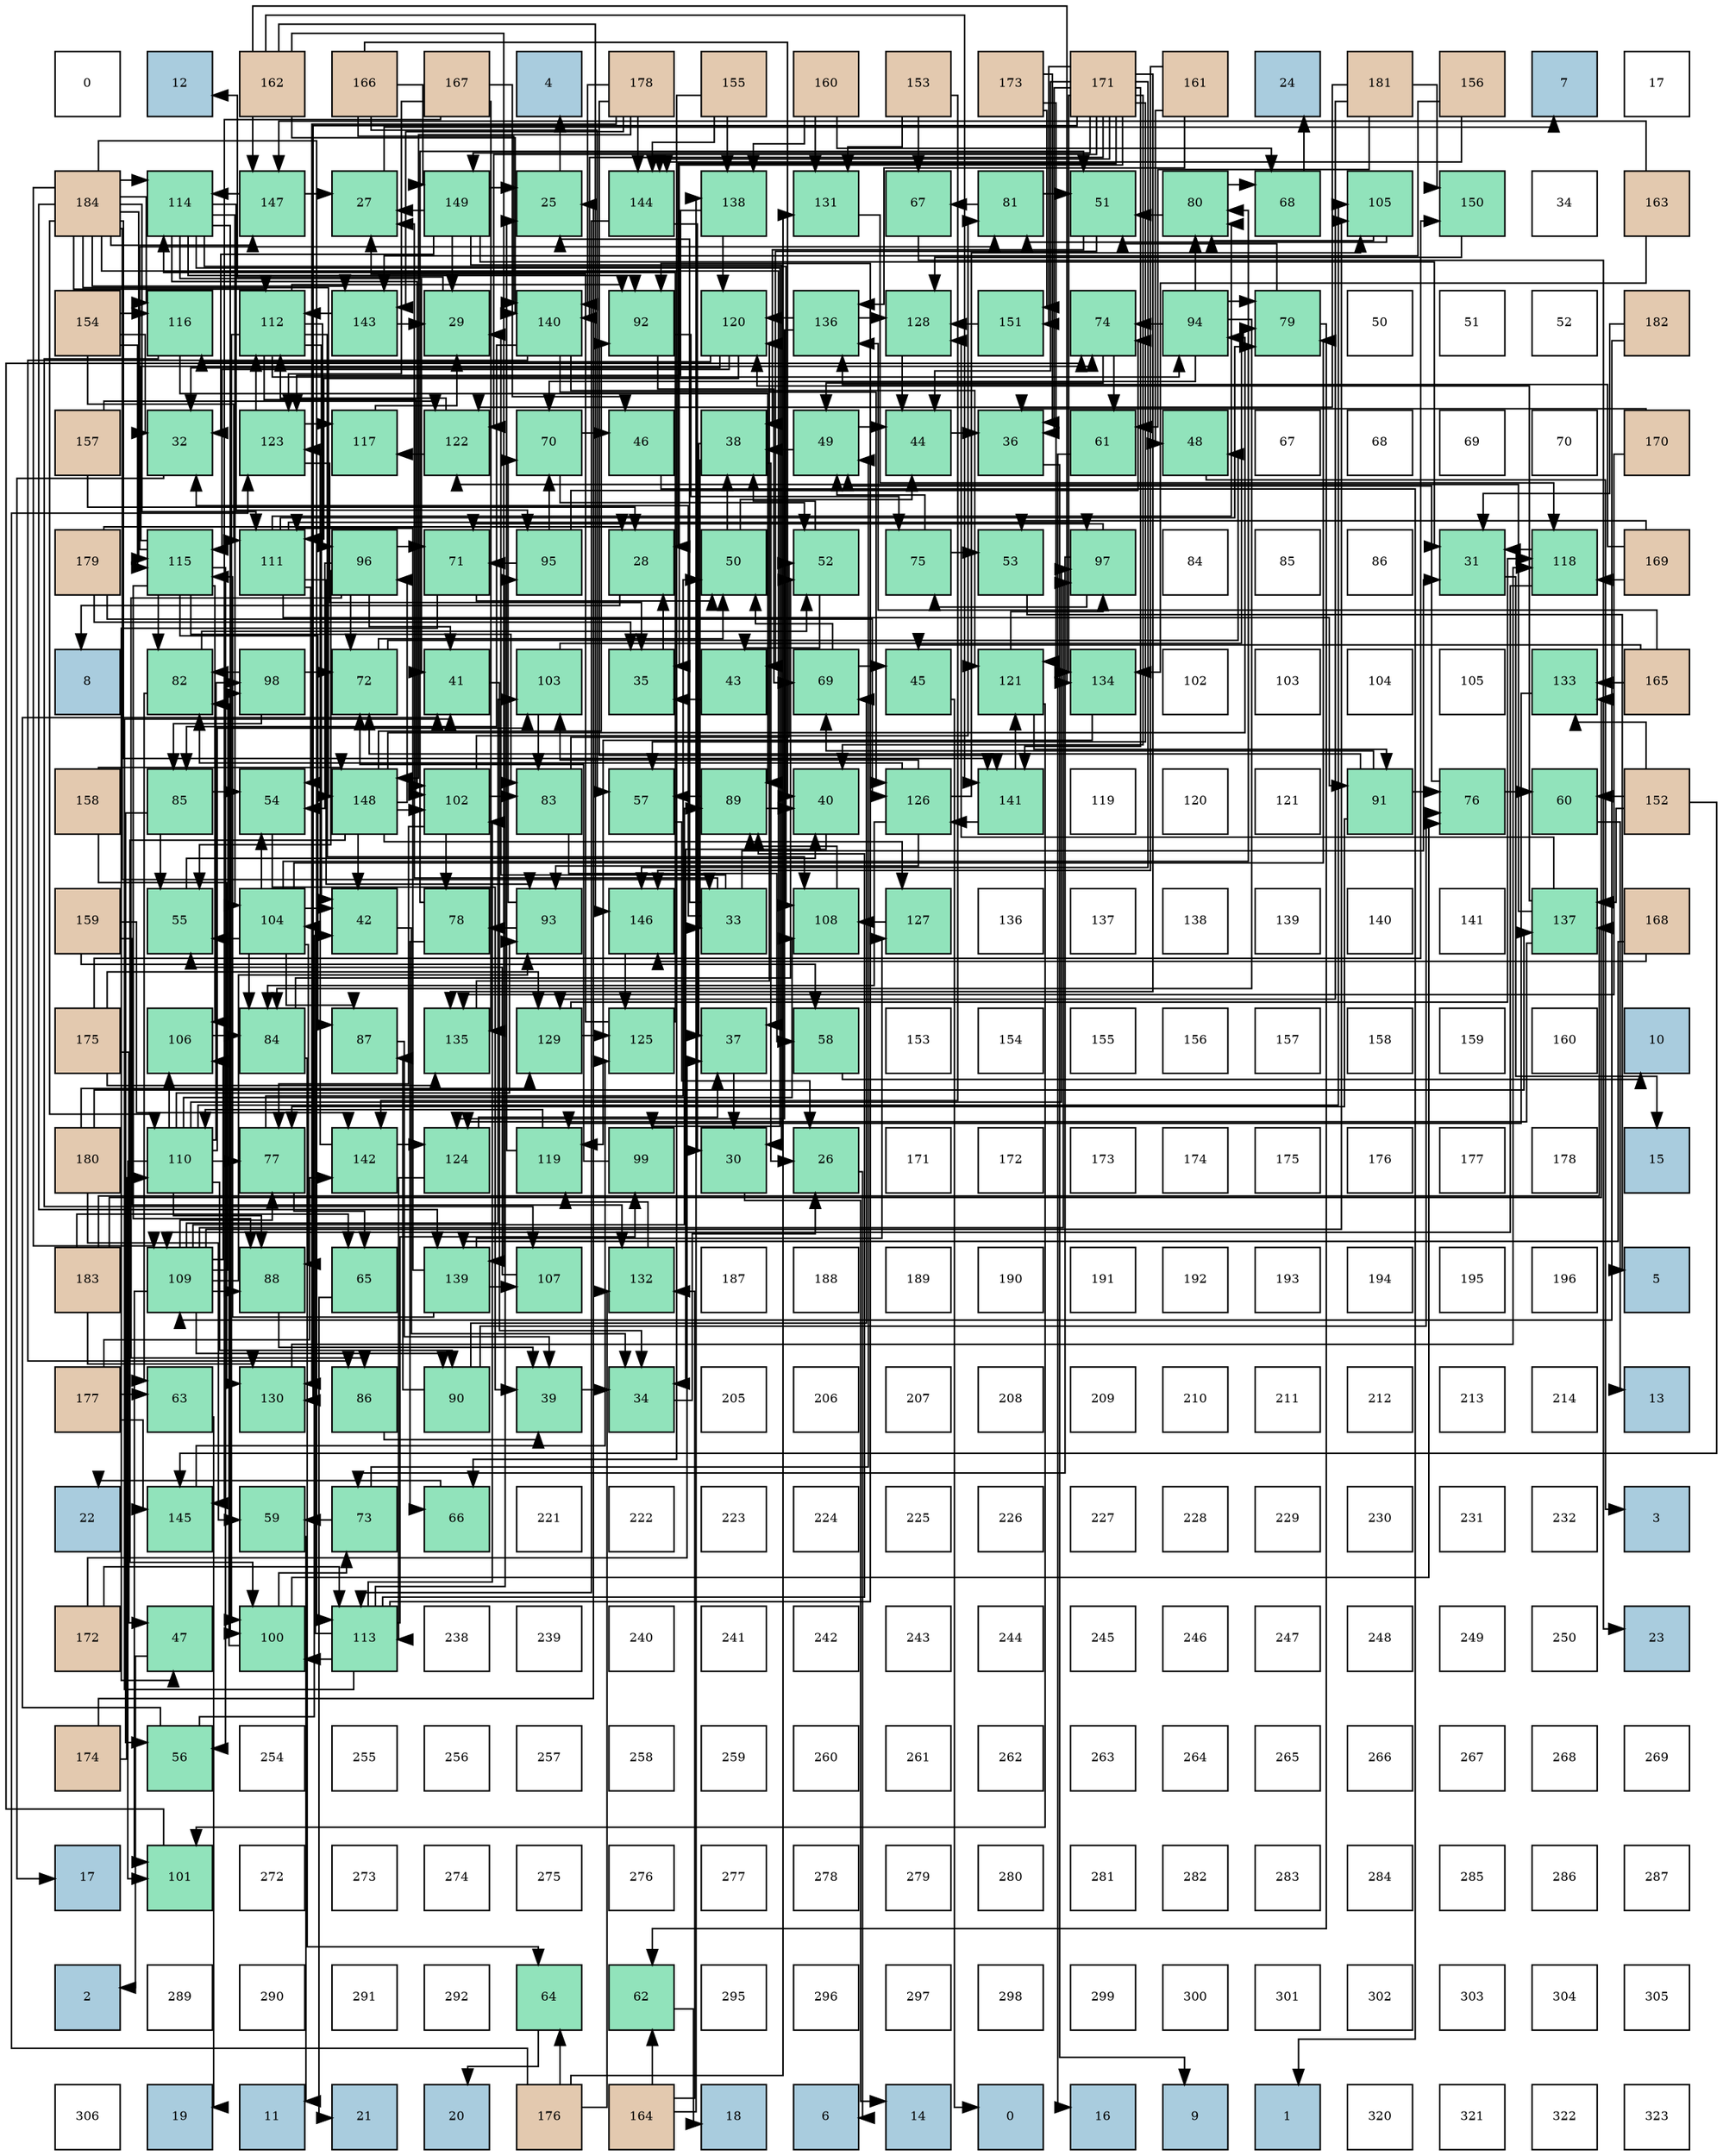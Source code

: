 digraph layout{
 rankdir=TB;
 splines=ortho;
 node [style=filled shape=square fixedsize=true width=0.6];
0[label="0", fontsize=8, fillcolor="#ffffff"];
1[label="12", fontsize=8, fillcolor="#a9ccde"];
2[label="162", fontsize=8, fillcolor="#e3c9af"];
3[label="166", fontsize=8, fillcolor="#e3c9af"];
4[label="167", fontsize=8, fillcolor="#e3c9af"];
5[label="4", fontsize=8, fillcolor="#a9ccde"];
6[label="178", fontsize=8, fillcolor="#e3c9af"];
7[label="155", fontsize=8, fillcolor="#e3c9af"];
8[label="160", fontsize=8, fillcolor="#e3c9af"];
9[label="153", fontsize=8, fillcolor="#e3c9af"];
10[label="173", fontsize=8, fillcolor="#e3c9af"];
11[label="171", fontsize=8, fillcolor="#e3c9af"];
12[label="161", fontsize=8, fillcolor="#e3c9af"];
13[label="24", fontsize=8, fillcolor="#a9ccde"];
14[label="181", fontsize=8, fillcolor="#e3c9af"];
15[label="156", fontsize=8, fillcolor="#e3c9af"];
16[label="7", fontsize=8, fillcolor="#a9ccde"];
17[label="17", fontsize=8, fillcolor="#ffffff"];
18[label="184", fontsize=8, fillcolor="#e3c9af"];
19[label="114", fontsize=8, fillcolor="#91e3bb"];
20[label="147", fontsize=8, fillcolor="#91e3bb"];
21[label="27", fontsize=8, fillcolor="#91e3bb"];
22[label="149", fontsize=8, fillcolor="#91e3bb"];
23[label="25", fontsize=8, fillcolor="#91e3bb"];
24[label="144", fontsize=8, fillcolor="#91e3bb"];
25[label="138", fontsize=8, fillcolor="#91e3bb"];
26[label="131", fontsize=8, fillcolor="#91e3bb"];
27[label="67", fontsize=8, fillcolor="#91e3bb"];
28[label="81", fontsize=8, fillcolor="#91e3bb"];
29[label="51", fontsize=8, fillcolor="#91e3bb"];
30[label="80", fontsize=8, fillcolor="#91e3bb"];
31[label="68", fontsize=8, fillcolor="#91e3bb"];
32[label="105", fontsize=8, fillcolor="#91e3bb"];
33[label="150", fontsize=8, fillcolor="#91e3bb"];
34[label="34", fontsize=8, fillcolor="#ffffff"];
35[label="163", fontsize=8, fillcolor="#e3c9af"];
36[label="154", fontsize=8, fillcolor="#e3c9af"];
37[label="116", fontsize=8, fillcolor="#91e3bb"];
38[label="112", fontsize=8, fillcolor="#91e3bb"];
39[label="143", fontsize=8, fillcolor="#91e3bb"];
40[label="29", fontsize=8, fillcolor="#91e3bb"];
41[label="140", fontsize=8, fillcolor="#91e3bb"];
42[label="92", fontsize=8, fillcolor="#91e3bb"];
43[label="120", fontsize=8, fillcolor="#91e3bb"];
44[label="136", fontsize=8, fillcolor="#91e3bb"];
45[label="128", fontsize=8, fillcolor="#91e3bb"];
46[label="151", fontsize=8, fillcolor="#91e3bb"];
47[label="74", fontsize=8, fillcolor="#91e3bb"];
48[label="94", fontsize=8, fillcolor="#91e3bb"];
49[label="79", fontsize=8, fillcolor="#91e3bb"];
50[label="50", fontsize=8, fillcolor="#ffffff"];
51[label="51", fontsize=8, fillcolor="#ffffff"];
52[label="52", fontsize=8, fillcolor="#ffffff"];
53[label="182", fontsize=8, fillcolor="#e3c9af"];
54[label="157", fontsize=8, fillcolor="#e3c9af"];
55[label="32", fontsize=8, fillcolor="#91e3bb"];
56[label="123", fontsize=8, fillcolor="#91e3bb"];
57[label="117", fontsize=8, fillcolor="#91e3bb"];
58[label="122", fontsize=8, fillcolor="#91e3bb"];
59[label="70", fontsize=8, fillcolor="#91e3bb"];
60[label="46", fontsize=8, fillcolor="#91e3bb"];
61[label="38", fontsize=8, fillcolor="#91e3bb"];
62[label="49", fontsize=8, fillcolor="#91e3bb"];
63[label="44", fontsize=8, fillcolor="#91e3bb"];
64[label="36", fontsize=8, fillcolor="#91e3bb"];
65[label="61", fontsize=8, fillcolor="#91e3bb"];
66[label="48", fontsize=8, fillcolor="#91e3bb"];
67[label="67", fontsize=8, fillcolor="#ffffff"];
68[label="68", fontsize=8, fillcolor="#ffffff"];
69[label="69", fontsize=8, fillcolor="#ffffff"];
70[label="70", fontsize=8, fillcolor="#ffffff"];
71[label="170", fontsize=8, fillcolor="#e3c9af"];
72[label="179", fontsize=8, fillcolor="#e3c9af"];
73[label="115", fontsize=8, fillcolor="#91e3bb"];
74[label="111", fontsize=8, fillcolor="#91e3bb"];
75[label="96", fontsize=8, fillcolor="#91e3bb"];
76[label="71", fontsize=8, fillcolor="#91e3bb"];
77[label="95", fontsize=8, fillcolor="#91e3bb"];
78[label="28", fontsize=8, fillcolor="#91e3bb"];
79[label="50", fontsize=8, fillcolor="#91e3bb"];
80[label="52", fontsize=8, fillcolor="#91e3bb"];
81[label="75", fontsize=8, fillcolor="#91e3bb"];
82[label="53", fontsize=8, fillcolor="#91e3bb"];
83[label="97", fontsize=8, fillcolor="#91e3bb"];
84[label="84", fontsize=8, fillcolor="#ffffff"];
85[label="85", fontsize=8, fillcolor="#ffffff"];
86[label="86", fontsize=8, fillcolor="#ffffff"];
87[label="31", fontsize=8, fillcolor="#91e3bb"];
88[label="118", fontsize=8, fillcolor="#91e3bb"];
89[label="169", fontsize=8, fillcolor="#e3c9af"];
90[label="8", fontsize=8, fillcolor="#a9ccde"];
91[label="82", fontsize=8, fillcolor="#91e3bb"];
92[label="98", fontsize=8, fillcolor="#91e3bb"];
93[label="72", fontsize=8, fillcolor="#91e3bb"];
94[label="41", fontsize=8, fillcolor="#91e3bb"];
95[label="103", fontsize=8, fillcolor="#91e3bb"];
96[label="35", fontsize=8, fillcolor="#91e3bb"];
97[label="43", fontsize=8, fillcolor="#91e3bb"];
98[label="69", fontsize=8, fillcolor="#91e3bb"];
99[label="45", fontsize=8, fillcolor="#91e3bb"];
100[label="121", fontsize=8, fillcolor="#91e3bb"];
101[label="134", fontsize=8, fillcolor="#91e3bb"];
102[label="102", fontsize=8, fillcolor="#ffffff"];
103[label="103", fontsize=8, fillcolor="#ffffff"];
104[label="104", fontsize=8, fillcolor="#ffffff"];
105[label="105", fontsize=8, fillcolor="#ffffff"];
106[label="133", fontsize=8, fillcolor="#91e3bb"];
107[label="165", fontsize=8, fillcolor="#e3c9af"];
108[label="158", fontsize=8, fillcolor="#e3c9af"];
109[label="85", fontsize=8, fillcolor="#91e3bb"];
110[label="54", fontsize=8, fillcolor="#91e3bb"];
111[label="148", fontsize=8, fillcolor="#91e3bb"];
112[label="102", fontsize=8, fillcolor="#91e3bb"];
113[label="83", fontsize=8, fillcolor="#91e3bb"];
114[label="57", fontsize=8, fillcolor="#91e3bb"];
115[label="89", fontsize=8, fillcolor="#91e3bb"];
116[label="40", fontsize=8, fillcolor="#91e3bb"];
117[label="126", fontsize=8, fillcolor="#91e3bb"];
118[label="141", fontsize=8, fillcolor="#91e3bb"];
119[label="119", fontsize=8, fillcolor="#ffffff"];
120[label="120", fontsize=8, fillcolor="#ffffff"];
121[label="121", fontsize=8, fillcolor="#ffffff"];
122[label="91", fontsize=8, fillcolor="#91e3bb"];
123[label="76", fontsize=8, fillcolor="#91e3bb"];
124[label="60", fontsize=8, fillcolor="#91e3bb"];
125[label="152", fontsize=8, fillcolor="#e3c9af"];
126[label="159", fontsize=8, fillcolor="#e3c9af"];
127[label="55", fontsize=8, fillcolor="#91e3bb"];
128[label="104", fontsize=8, fillcolor="#91e3bb"];
129[label="42", fontsize=8, fillcolor="#91e3bb"];
130[label="78", fontsize=8, fillcolor="#91e3bb"];
131[label="93", fontsize=8, fillcolor="#91e3bb"];
132[label="146", fontsize=8, fillcolor="#91e3bb"];
133[label="33", fontsize=8, fillcolor="#91e3bb"];
134[label="108", fontsize=8, fillcolor="#91e3bb"];
135[label="127", fontsize=8, fillcolor="#91e3bb"];
136[label="136", fontsize=8, fillcolor="#ffffff"];
137[label="137", fontsize=8, fillcolor="#ffffff"];
138[label="138", fontsize=8, fillcolor="#ffffff"];
139[label="139", fontsize=8, fillcolor="#ffffff"];
140[label="140", fontsize=8, fillcolor="#ffffff"];
141[label="141", fontsize=8, fillcolor="#ffffff"];
142[label="137", fontsize=8, fillcolor="#91e3bb"];
143[label="168", fontsize=8, fillcolor="#e3c9af"];
144[label="175", fontsize=8, fillcolor="#e3c9af"];
145[label="106", fontsize=8, fillcolor="#91e3bb"];
146[label="84", fontsize=8, fillcolor="#91e3bb"];
147[label="87", fontsize=8, fillcolor="#91e3bb"];
148[label="135", fontsize=8, fillcolor="#91e3bb"];
149[label="129", fontsize=8, fillcolor="#91e3bb"];
150[label="125", fontsize=8, fillcolor="#91e3bb"];
151[label="37", fontsize=8, fillcolor="#91e3bb"];
152[label="58", fontsize=8, fillcolor="#91e3bb"];
153[label="153", fontsize=8, fillcolor="#ffffff"];
154[label="154", fontsize=8, fillcolor="#ffffff"];
155[label="155", fontsize=8, fillcolor="#ffffff"];
156[label="156", fontsize=8, fillcolor="#ffffff"];
157[label="157", fontsize=8, fillcolor="#ffffff"];
158[label="158", fontsize=8, fillcolor="#ffffff"];
159[label="159", fontsize=8, fillcolor="#ffffff"];
160[label="160", fontsize=8, fillcolor="#ffffff"];
161[label="10", fontsize=8, fillcolor="#a9ccde"];
162[label="180", fontsize=8, fillcolor="#e3c9af"];
163[label="110", fontsize=8, fillcolor="#91e3bb"];
164[label="77", fontsize=8, fillcolor="#91e3bb"];
165[label="142", fontsize=8, fillcolor="#91e3bb"];
166[label="124", fontsize=8, fillcolor="#91e3bb"];
167[label="119", fontsize=8, fillcolor="#91e3bb"];
168[label="99", fontsize=8, fillcolor="#91e3bb"];
169[label="30", fontsize=8, fillcolor="#91e3bb"];
170[label="26", fontsize=8, fillcolor="#91e3bb"];
171[label="171", fontsize=8, fillcolor="#ffffff"];
172[label="172", fontsize=8, fillcolor="#ffffff"];
173[label="173", fontsize=8, fillcolor="#ffffff"];
174[label="174", fontsize=8, fillcolor="#ffffff"];
175[label="175", fontsize=8, fillcolor="#ffffff"];
176[label="176", fontsize=8, fillcolor="#ffffff"];
177[label="177", fontsize=8, fillcolor="#ffffff"];
178[label="178", fontsize=8, fillcolor="#ffffff"];
179[label="15", fontsize=8, fillcolor="#a9ccde"];
180[label="183", fontsize=8, fillcolor="#e3c9af"];
181[label="109", fontsize=8, fillcolor="#91e3bb"];
182[label="88", fontsize=8, fillcolor="#91e3bb"];
183[label="65", fontsize=8, fillcolor="#91e3bb"];
184[label="139", fontsize=8, fillcolor="#91e3bb"];
185[label="107", fontsize=8, fillcolor="#91e3bb"];
186[label="132", fontsize=8, fillcolor="#91e3bb"];
187[label="187", fontsize=8, fillcolor="#ffffff"];
188[label="188", fontsize=8, fillcolor="#ffffff"];
189[label="189", fontsize=8, fillcolor="#ffffff"];
190[label="190", fontsize=8, fillcolor="#ffffff"];
191[label="191", fontsize=8, fillcolor="#ffffff"];
192[label="192", fontsize=8, fillcolor="#ffffff"];
193[label="193", fontsize=8, fillcolor="#ffffff"];
194[label="194", fontsize=8, fillcolor="#ffffff"];
195[label="195", fontsize=8, fillcolor="#ffffff"];
196[label="196", fontsize=8, fillcolor="#ffffff"];
197[label="5", fontsize=8, fillcolor="#a9ccde"];
198[label="177", fontsize=8, fillcolor="#e3c9af"];
199[label="63", fontsize=8, fillcolor="#91e3bb"];
200[label="130", fontsize=8, fillcolor="#91e3bb"];
201[label="86", fontsize=8, fillcolor="#91e3bb"];
202[label="90", fontsize=8, fillcolor="#91e3bb"];
203[label="39", fontsize=8, fillcolor="#91e3bb"];
204[label="34", fontsize=8, fillcolor="#91e3bb"];
205[label="205", fontsize=8, fillcolor="#ffffff"];
206[label="206", fontsize=8, fillcolor="#ffffff"];
207[label="207", fontsize=8, fillcolor="#ffffff"];
208[label="208", fontsize=8, fillcolor="#ffffff"];
209[label="209", fontsize=8, fillcolor="#ffffff"];
210[label="210", fontsize=8, fillcolor="#ffffff"];
211[label="211", fontsize=8, fillcolor="#ffffff"];
212[label="212", fontsize=8, fillcolor="#ffffff"];
213[label="213", fontsize=8, fillcolor="#ffffff"];
214[label="214", fontsize=8, fillcolor="#ffffff"];
215[label="13", fontsize=8, fillcolor="#a9ccde"];
216[label="22", fontsize=8, fillcolor="#a9ccde"];
217[label="145", fontsize=8, fillcolor="#91e3bb"];
218[label="59", fontsize=8, fillcolor="#91e3bb"];
219[label="73", fontsize=8, fillcolor="#91e3bb"];
220[label="66", fontsize=8, fillcolor="#91e3bb"];
221[label="221", fontsize=8, fillcolor="#ffffff"];
222[label="222", fontsize=8, fillcolor="#ffffff"];
223[label="223", fontsize=8, fillcolor="#ffffff"];
224[label="224", fontsize=8, fillcolor="#ffffff"];
225[label="225", fontsize=8, fillcolor="#ffffff"];
226[label="226", fontsize=8, fillcolor="#ffffff"];
227[label="227", fontsize=8, fillcolor="#ffffff"];
228[label="228", fontsize=8, fillcolor="#ffffff"];
229[label="229", fontsize=8, fillcolor="#ffffff"];
230[label="230", fontsize=8, fillcolor="#ffffff"];
231[label="231", fontsize=8, fillcolor="#ffffff"];
232[label="232", fontsize=8, fillcolor="#ffffff"];
233[label="3", fontsize=8, fillcolor="#a9ccde"];
234[label="172", fontsize=8, fillcolor="#e3c9af"];
235[label="47", fontsize=8, fillcolor="#91e3bb"];
236[label="100", fontsize=8, fillcolor="#91e3bb"];
237[label="113", fontsize=8, fillcolor="#91e3bb"];
238[label="238", fontsize=8, fillcolor="#ffffff"];
239[label="239", fontsize=8, fillcolor="#ffffff"];
240[label="240", fontsize=8, fillcolor="#ffffff"];
241[label="241", fontsize=8, fillcolor="#ffffff"];
242[label="242", fontsize=8, fillcolor="#ffffff"];
243[label="243", fontsize=8, fillcolor="#ffffff"];
244[label="244", fontsize=8, fillcolor="#ffffff"];
245[label="245", fontsize=8, fillcolor="#ffffff"];
246[label="246", fontsize=8, fillcolor="#ffffff"];
247[label="247", fontsize=8, fillcolor="#ffffff"];
248[label="248", fontsize=8, fillcolor="#ffffff"];
249[label="249", fontsize=8, fillcolor="#ffffff"];
250[label="250", fontsize=8, fillcolor="#ffffff"];
251[label="23", fontsize=8, fillcolor="#a9ccde"];
252[label="174", fontsize=8, fillcolor="#e3c9af"];
253[label="56", fontsize=8, fillcolor="#91e3bb"];
254[label="254", fontsize=8, fillcolor="#ffffff"];
255[label="255", fontsize=8, fillcolor="#ffffff"];
256[label="256", fontsize=8, fillcolor="#ffffff"];
257[label="257", fontsize=8, fillcolor="#ffffff"];
258[label="258", fontsize=8, fillcolor="#ffffff"];
259[label="259", fontsize=8, fillcolor="#ffffff"];
260[label="260", fontsize=8, fillcolor="#ffffff"];
261[label="261", fontsize=8, fillcolor="#ffffff"];
262[label="262", fontsize=8, fillcolor="#ffffff"];
263[label="263", fontsize=8, fillcolor="#ffffff"];
264[label="264", fontsize=8, fillcolor="#ffffff"];
265[label="265", fontsize=8, fillcolor="#ffffff"];
266[label="266", fontsize=8, fillcolor="#ffffff"];
267[label="267", fontsize=8, fillcolor="#ffffff"];
268[label="268", fontsize=8, fillcolor="#ffffff"];
269[label="269", fontsize=8, fillcolor="#ffffff"];
270[label="17", fontsize=8, fillcolor="#a9ccde"];
271[label="101", fontsize=8, fillcolor="#91e3bb"];
272[label="272", fontsize=8, fillcolor="#ffffff"];
273[label="273", fontsize=8, fillcolor="#ffffff"];
274[label="274", fontsize=8, fillcolor="#ffffff"];
275[label="275", fontsize=8, fillcolor="#ffffff"];
276[label="276", fontsize=8, fillcolor="#ffffff"];
277[label="277", fontsize=8, fillcolor="#ffffff"];
278[label="278", fontsize=8, fillcolor="#ffffff"];
279[label="279", fontsize=8, fillcolor="#ffffff"];
280[label="280", fontsize=8, fillcolor="#ffffff"];
281[label="281", fontsize=8, fillcolor="#ffffff"];
282[label="282", fontsize=8, fillcolor="#ffffff"];
283[label="283", fontsize=8, fillcolor="#ffffff"];
284[label="284", fontsize=8, fillcolor="#ffffff"];
285[label="285", fontsize=8, fillcolor="#ffffff"];
286[label="286", fontsize=8, fillcolor="#ffffff"];
287[label="287", fontsize=8, fillcolor="#ffffff"];
288[label="2", fontsize=8, fillcolor="#a9ccde"];
289[label="289", fontsize=8, fillcolor="#ffffff"];
290[label="290", fontsize=8, fillcolor="#ffffff"];
291[label="291", fontsize=8, fillcolor="#ffffff"];
292[label="292", fontsize=8, fillcolor="#ffffff"];
293[label="64", fontsize=8, fillcolor="#91e3bb"];
294[label="62", fontsize=8, fillcolor="#91e3bb"];
295[label="295", fontsize=8, fillcolor="#ffffff"];
296[label="296", fontsize=8, fillcolor="#ffffff"];
297[label="297", fontsize=8, fillcolor="#ffffff"];
298[label="298", fontsize=8, fillcolor="#ffffff"];
299[label="299", fontsize=8, fillcolor="#ffffff"];
300[label="300", fontsize=8, fillcolor="#ffffff"];
301[label="301", fontsize=8, fillcolor="#ffffff"];
302[label="302", fontsize=8, fillcolor="#ffffff"];
303[label="303", fontsize=8, fillcolor="#ffffff"];
304[label="304", fontsize=8, fillcolor="#ffffff"];
305[label="305", fontsize=8, fillcolor="#ffffff"];
306[label="306", fontsize=8, fillcolor="#ffffff"];
307[label="19", fontsize=8, fillcolor="#a9ccde"];
308[label="11", fontsize=8, fillcolor="#a9ccde"];
309[label="21", fontsize=8, fillcolor="#a9ccde"];
310[label="20", fontsize=8, fillcolor="#a9ccde"];
311[label="176", fontsize=8, fillcolor="#e3c9af"];
312[label="164", fontsize=8, fillcolor="#e3c9af"];
313[label="18", fontsize=8, fillcolor="#a9ccde"];
314[label="6", fontsize=8, fillcolor="#a9ccde"];
315[label="14", fontsize=8, fillcolor="#a9ccde"];
316[label="0", fontsize=8, fillcolor="#a9ccde"];
317[label="16", fontsize=8, fillcolor="#a9ccde"];
318[label="9", fontsize=8, fillcolor="#a9ccde"];
319[label="1", fontsize=8, fillcolor="#a9ccde"];
320[label="320", fontsize=8, fillcolor="#ffffff"];
321[label="321", fontsize=8, fillcolor="#ffffff"];
322[label="322", fontsize=8, fillcolor="#ffffff"];
323[label="323", fontsize=8, fillcolor="#ffffff"];
edge [constraint=false, style=vis];23 -> 5;
170 -> 314;
21 -> 16;
78 -> 90;
40 -> 1;
169 -> 315;
87 -> 179;
55 -> 270;
133 -> 23;
133 -> 21;
133 -> 40;
133 -> 87;
133 -> 55;
204 -> 170;
96 -> 78;
64 -> 318;
151 -> 169;
61 -> 170;
61 -> 133;
61 -> 151;
203 -> 204;
116 -> 204;
94 -> 204;
129 -> 204;
97 -> 96;
63 -> 64;
99 -> 316;
60 -> 319;
235 -> 288;
66 -> 233;
62 -> 61;
62 -> 63;
79 -> 61;
79 -> 63;
29 -> 61;
29 -> 97;
80 -> 61;
80 -> 97;
82 -> 197;
110 -> 203;
127 -> 116;
253 -> 94;
253 -> 129;
114 -> 170;
152 -> 161;
218 -> 308;
124 -> 215;
65 -> 317;
294 -> 313;
199 -> 307;
293 -> 310;
183 -> 309;
220 -> 216;
27 -> 251;
31 -> 13;
98 -> 99;
98 -> 79;
59 -> 60;
59 -> 80;
76 -> 235;
76 -> 79;
93 -> 66;
93 -> 79;
219 -> 62;
219 -> 218;
47 -> 62;
47 -> 65;
81 -> 62;
81 -> 82;
123 -> 62;
123 -> 124;
164 -> 79;
164 -> 183;
130 -> 29;
130 -> 220;
49 -> 29;
49 -> 294;
30 -> 29;
30 -> 31;
28 -> 29;
28 -> 27;
91 -> 80;
91 -> 199;
113 -> 80;
113 -> 152;
146 -> 80;
146 -> 293;
109 -> 110;
109 -> 127;
109 -> 253;
201 -> 203;
147 -> 203;
182 -> 203;
115 -> 116;
115 -> 114;
202 -> 98;
202 -> 123;
202 -> 147;
122 -> 98;
122 -> 93;
122 -> 123;
122 -> 164;
42 -> 98;
42 -> 81;
131 -> 59;
131 -> 130;
48 -> 59;
48 -> 47;
48 -> 49;
48 -> 30;
48 -> 146;
77 -> 59;
77 -> 76;
77 -> 47;
75 -> 94;
75 -> 110;
75 -> 127;
75 -> 76;
75 -> 93;
75 -> 201;
83 -> 76;
83 -> 219;
83 -> 81;
92 -> 93;
92 -> 91;
92 -> 109;
168 -> 93;
236 -> 219;
236 -> 123;
236 -> 91;
271 -> 47;
112 -> 164;
112 -> 130;
112 -> 28;
112 -> 113;
95 -> 49;
95 -> 113;
128 -> 129;
128 -> 110;
128 -> 127;
128 -> 49;
128 -> 30;
128 -> 146;
128 -> 147;
128 -> 182;
32 -> 30;
32 -> 28;
145 -> 146;
185 -> 127;
134 -> 115;
181 -> 164;
181 -> 182;
181 -> 115;
181 -> 202;
181 -> 131;
181 -> 83;
181 -> 92;
181 -> 271;
181 -> 95;
181 -> 32;
181 -> 145;
163 -> 164;
163 -> 182;
163 -> 202;
163 -> 131;
163 -> 83;
163 -> 92;
163 -> 271;
163 -> 95;
163 -> 32;
163 -> 145;
163 -> 134;
74 -> 110;
74 -> 49;
74 -> 30;
74 -> 122;
74 -> 131;
74 -> 83;
38 -> 129;
38 -> 42;
38 -> 48;
38 -> 75;
38 -> 236;
38 -> 112;
38 -> 134;
237 -> 94;
237 -> 115;
237 -> 42;
237 -> 77;
237 -> 168;
237 -> 236;
237 -> 112;
237 -> 128;
19 -> 94;
19 -> 42;
19 -> 77;
19 -> 168;
19 -> 236;
19 -> 112;
19 -> 128;
19 -> 134;
73 -> 253;
73 -> 47;
73 -> 28;
73 -> 91;
73 -> 113;
73 -> 147;
73 -> 182;
73 -> 145;
37 -> 115;
37 -> 185;
57 -> 40;
88 -> 87;
88 -> 181;
167 -> 23;
167 -> 163;
43 -> 55;
43 -> 74;
43 -> 73;
43 -> 37;
100 -> 122;
100 -> 83;
100 -> 271;
58 -> 38;
58 -> 57;
56 -> 96;
56 -> 38;
56 -> 57;
166 -> 151;
166 -> 237;
150 -> 21;
150 -> 19;
117 -> 91;
117 -> 146;
117 -> 131;
117 -> 95;
117 -> 32;
135 -> 134;
45 -> 63;
149 -> 88;
149 -> 150;
200 -> 88;
26 -> 88;
186 -> 167;
106 -> 167;
101 -> 167;
148 -> 43;
44 -> 43;
44 -> 166;
44 -> 45;
142 -> 43;
142 -> 58;
142 -> 166;
142 -> 45;
25 -> 43;
25 -> 56;
184 -> 185;
184 -> 74;
184 -> 73;
184 -> 135;
41 -> 109;
41 -> 201;
41 -> 100;
41 -> 117;
118 -> 100;
118 -> 117;
165 -> 56;
165 -> 166;
39 -> 40;
39 -> 38;
24 -> 169;
24 -> 237;
217 -> 150;
132 -> 150;
20 -> 21;
20 -> 19;
111 -> 129;
111 -> 42;
111 -> 48;
111 -> 75;
111 -> 236;
111 -> 112;
111 -> 135;
22 -> 23;
22 -> 21;
22 -> 40;
22 -> 169;
22 -> 87;
22 -> 55;
33 -> 45;
46 -> 45;
125 -> 124;
125 -> 106;
125 -> 142;
125 -> 217;
9 -> 27;
9 -> 26;
9 -> 165;
36 -> 55;
36 -> 74;
36 -> 73;
36 -> 37;
7 -> 220;
7 -> 25;
7 -> 24;
15 -> 39;
15 -> 24;
54 -> 78;
54 -> 58;
108 -> 200;
108 -> 111;
126 -> 152;
126 -> 186;
126 -> 165;
8 -> 31;
8 -> 26;
8 -> 25;
12 -> 66;
12 -> 44;
12 -> 132;
2 -> 101;
2 -> 184;
2 -> 41;
2 -> 118;
2 -> 132;
2 -> 20;
35 -> 101;
35 -> 20;
312 -> 294;
312 -> 186;
312 -> 25;
107 -> 99;
107 -> 106;
107 -> 44;
3 -> 116;
3 -> 114;
3 -> 41;
3 -> 22;
4 -> 60;
4 -> 56;
4 -> 148;
4 -> 217;
143 -> 184;
143 -> 132;
89 -> 82;
89 -> 88;
89 -> 44;
71 -> 64;
71 -> 148;
11 -> 78;
11 -> 96;
11 -> 64;
11 -> 116;
11 -> 63;
11 -> 114;
11 -> 58;
11 -> 200;
11 -> 101;
11 -> 148;
11 -> 41;
11 -> 118;
11 -> 24;
11 -> 132;
11 -> 22;
11 -> 46;
234 -> 151;
234 -> 237;
10 -> 64;
10 -> 100;
10 -> 46;
252 -> 23;
252 -> 163;
144 -> 235;
144 -> 149;
144 -> 148;
144 -> 33;
311 -> 293;
311 -> 56;
311 -> 26;
311 -> 186;
198 -> 199;
198 -> 165;
198 -> 217;
6 -> 200;
6 -> 41;
6 -> 118;
6 -> 39;
6 -> 24;
6 -> 111;
72 -> 78;
72 -> 96;
72 -> 117;
162 -> 218;
162 -> 149;
162 -> 142;
14 -> 65;
14 -> 58;
14 -> 149;
14 -> 33;
53 -> 87;
53 -> 181;
180 -> 183;
180 -> 200;
180 -> 106;
180 -> 142;
18 -> 133;
18 -> 151;
18 -> 181;
18 -> 163;
18 -> 74;
18 -> 38;
18 -> 237;
18 -> 19;
18 -> 73;
18 -> 37;
18 -> 184;
18 -> 118;
18 -> 39;
18 -> 20;
18 -> 111;
edge [constraint=true, style=invis];
0 -> 18 -> 36 -> 54 -> 72 -> 90 -> 108 -> 126 -> 144 -> 162 -> 180 -> 198 -> 216 -> 234 -> 252 -> 270 -> 288 -> 306;
1 -> 19 -> 37 -> 55 -> 73 -> 91 -> 109 -> 127 -> 145 -> 163 -> 181 -> 199 -> 217 -> 235 -> 253 -> 271 -> 289 -> 307;
2 -> 20 -> 38 -> 56 -> 74 -> 92 -> 110 -> 128 -> 146 -> 164 -> 182 -> 200 -> 218 -> 236 -> 254 -> 272 -> 290 -> 308;
3 -> 21 -> 39 -> 57 -> 75 -> 93 -> 111 -> 129 -> 147 -> 165 -> 183 -> 201 -> 219 -> 237 -> 255 -> 273 -> 291 -> 309;
4 -> 22 -> 40 -> 58 -> 76 -> 94 -> 112 -> 130 -> 148 -> 166 -> 184 -> 202 -> 220 -> 238 -> 256 -> 274 -> 292 -> 310;
5 -> 23 -> 41 -> 59 -> 77 -> 95 -> 113 -> 131 -> 149 -> 167 -> 185 -> 203 -> 221 -> 239 -> 257 -> 275 -> 293 -> 311;
6 -> 24 -> 42 -> 60 -> 78 -> 96 -> 114 -> 132 -> 150 -> 168 -> 186 -> 204 -> 222 -> 240 -> 258 -> 276 -> 294 -> 312;
7 -> 25 -> 43 -> 61 -> 79 -> 97 -> 115 -> 133 -> 151 -> 169 -> 187 -> 205 -> 223 -> 241 -> 259 -> 277 -> 295 -> 313;
8 -> 26 -> 44 -> 62 -> 80 -> 98 -> 116 -> 134 -> 152 -> 170 -> 188 -> 206 -> 224 -> 242 -> 260 -> 278 -> 296 -> 314;
9 -> 27 -> 45 -> 63 -> 81 -> 99 -> 117 -> 135 -> 153 -> 171 -> 189 -> 207 -> 225 -> 243 -> 261 -> 279 -> 297 -> 315;
10 -> 28 -> 46 -> 64 -> 82 -> 100 -> 118 -> 136 -> 154 -> 172 -> 190 -> 208 -> 226 -> 244 -> 262 -> 280 -> 298 -> 316;
11 -> 29 -> 47 -> 65 -> 83 -> 101 -> 119 -> 137 -> 155 -> 173 -> 191 -> 209 -> 227 -> 245 -> 263 -> 281 -> 299 -> 317;
12 -> 30 -> 48 -> 66 -> 84 -> 102 -> 120 -> 138 -> 156 -> 174 -> 192 -> 210 -> 228 -> 246 -> 264 -> 282 -> 300 -> 318;
13 -> 31 -> 49 -> 67 -> 85 -> 103 -> 121 -> 139 -> 157 -> 175 -> 193 -> 211 -> 229 -> 247 -> 265 -> 283 -> 301 -> 319;
14 -> 32 -> 50 -> 68 -> 86 -> 104 -> 122 -> 140 -> 158 -> 176 -> 194 -> 212 -> 230 -> 248 -> 266 -> 284 -> 302 -> 320;
15 -> 33 -> 51 -> 69 -> 87 -> 105 -> 123 -> 141 -> 159 -> 177 -> 195 -> 213 -> 231 -> 249 -> 267 -> 285 -> 303 -> 321;
16 -> 34 -> 52 -> 70 -> 88 -> 106 -> 124 -> 142 -> 160 -> 178 -> 196 -> 214 -> 232 -> 250 -> 268 -> 286 -> 304 -> 322;
17 -> 35 -> 53 -> 71 -> 89 -> 107 -> 125 -> 143 -> 161 -> 179 -> 197 -> 215 -> 233 -> 251 -> 269 -> 287 -> 305 -> 323;
rank = same {0 -> 1 -> 2 -> 3 -> 4 -> 5 -> 6 -> 7 -> 8 -> 9 -> 10 -> 11 -> 12 -> 13 -> 14 -> 15 -> 16 -> 17};
rank = same {18 -> 19 -> 20 -> 21 -> 22 -> 23 -> 24 -> 25 -> 26 -> 27 -> 28 -> 29 -> 30 -> 31 -> 32 -> 33 -> 34 -> 35};
rank = same {36 -> 37 -> 38 -> 39 -> 40 -> 41 -> 42 -> 43 -> 44 -> 45 -> 46 -> 47 -> 48 -> 49 -> 50 -> 51 -> 52 -> 53};
rank = same {54 -> 55 -> 56 -> 57 -> 58 -> 59 -> 60 -> 61 -> 62 -> 63 -> 64 -> 65 -> 66 -> 67 -> 68 -> 69 -> 70 -> 71};
rank = same {72 -> 73 -> 74 -> 75 -> 76 -> 77 -> 78 -> 79 -> 80 -> 81 -> 82 -> 83 -> 84 -> 85 -> 86 -> 87 -> 88 -> 89};
rank = same {90 -> 91 -> 92 -> 93 -> 94 -> 95 -> 96 -> 97 -> 98 -> 99 -> 100 -> 101 -> 102 -> 103 -> 104 -> 105 -> 106 -> 107};
rank = same {108 -> 109 -> 110 -> 111 -> 112 -> 113 -> 114 -> 115 -> 116 -> 117 -> 118 -> 119 -> 120 -> 121 -> 122 -> 123 -> 124 -> 125};
rank = same {126 -> 127 -> 128 -> 129 -> 130 -> 131 -> 132 -> 133 -> 134 -> 135 -> 136 -> 137 -> 138 -> 139 -> 140 -> 141 -> 142 -> 143};
rank = same {144 -> 145 -> 146 -> 147 -> 148 -> 149 -> 150 -> 151 -> 152 -> 153 -> 154 -> 155 -> 156 -> 157 -> 158 -> 159 -> 160 -> 161};
rank = same {162 -> 163 -> 164 -> 165 -> 166 -> 167 -> 168 -> 169 -> 170 -> 171 -> 172 -> 173 -> 174 -> 175 -> 176 -> 177 -> 178 -> 179};
rank = same {180 -> 181 -> 182 -> 183 -> 184 -> 185 -> 186 -> 187 -> 188 -> 189 -> 190 -> 191 -> 192 -> 193 -> 194 -> 195 -> 196 -> 197};
rank = same {198 -> 199 -> 200 -> 201 -> 202 -> 203 -> 204 -> 205 -> 206 -> 207 -> 208 -> 209 -> 210 -> 211 -> 212 -> 213 -> 214 -> 215};
rank = same {216 -> 217 -> 218 -> 219 -> 220 -> 221 -> 222 -> 223 -> 224 -> 225 -> 226 -> 227 -> 228 -> 229 -> 230 -> 231 -> 232 -> 233};
rank = same {234 -> 235 -> 236 -> 237 -> 238 -> 239 -> 240 -> 241 -> 242 -> 243 -> 244 -> 245 -> 246 -> 247 -> 248 -> 249 -> 250 -> 251};
rank = same {252 -> 253 -> 254 -> 255 -> 256 -> 257 -> 258 -> 259 -> 260 -> 261 -> 262 -> 263 -> 264 -> 265 -> 266 -> 267 -> 268 -> 269};
rank = same {270 -> 271 -> 272 -> 273 -> 274 -> 275 -> 276 -> 277 -> 278 -> 279 -> 280 -> 281 -> 282 -> 283 -> 284 -> 285 -> 286 -> 287};
rank = same {288 -> 289 -> 290 -> 291 -> 292 -> 293 -> 294 -> 295 -> 296 -> 297 -> 298 -> 299 -> 300 -> 301 -> 302 -> 303 -> 304 -> 305};
rank = same {306 -> 307 -> 308 -> 309 -> 310 -> 311 -> 312 -> 313 -> 314 -> 315 -> 316 -> 317 -> 318 -> 319 -> 320 -> 321 -> 322 -> 323};
}